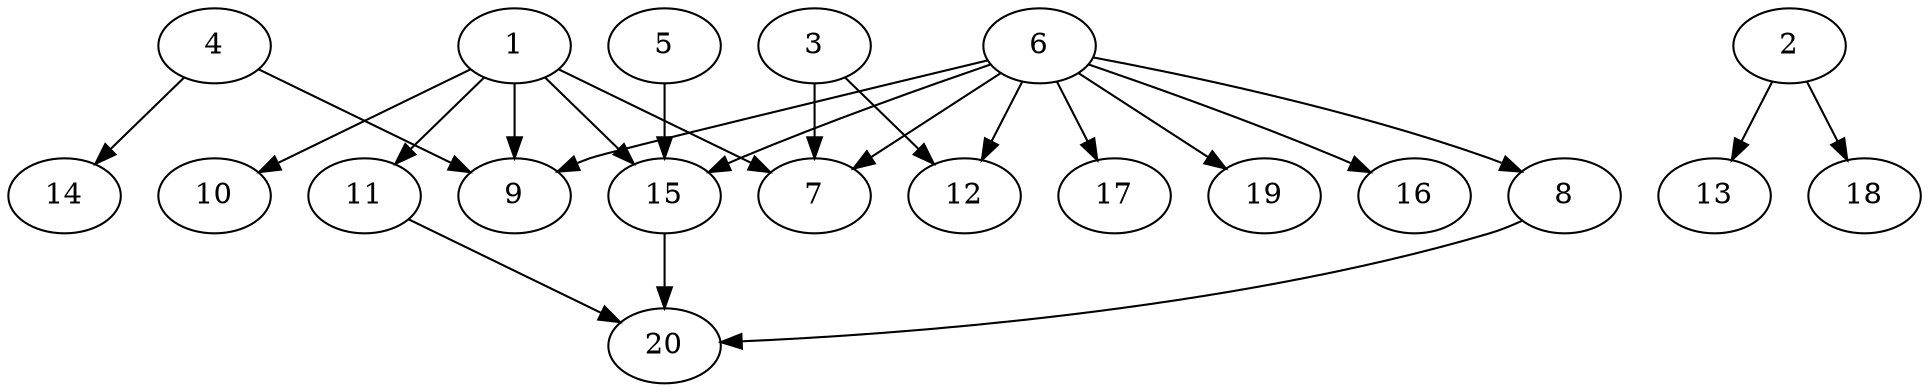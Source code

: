 // DAG automatically generated by daggen at Sat Jul 27 15:39:05 2019
// ./daggen --dot -n 20 --ccr 0.5 --fat 0.8 --regular 0.5 --density 0.4 --mindata 5242880 --maxdata 52428800 
digraph G {
  1 [size="22278144", alpha="0.16", expect_size="11139072"] 
  1 -> 7 [size ="11139072"]
  1 -> 9 [size ="11139072"]
  1 -> 10 [size ="11139072"]
  1 -> 11 [size ="11139072"]
  1 -> 15 [size ="11139072"]
  2 [size="77062144", alpha="0.09", expect_size="38531072"] 
  2 -> 13 [size ="38531072"]
  2 -> 18 [size ="38531072"]
  3 [size="82726912", alpha="0.12", expect_size="41363456"] 
  3 -> 7 [size ="41363456"]
  3 -> 12 [size ="41363456"]
  4 [size="72271872", alpha="0.18", expect_size="36135936"] 
  4 -> 9 [size ="36135936"]
  4 -> 14 [size ="36135936"]
  5 [size="82374656", alpha="0.09", expect_size="41187328"] 
  5 -> 15 [size ="41187328"]
  6 [size="49543168", alpha="0.07", expect_size="24771584"] 
  6 -> 7 [size ="24771584"]
  6 -> 8 [size ="24771584"]
  6 -> 9 [size ="24771584"]
  6 -> 12 [size ="24771584"]
  6 -> 15 [size ="24771584"]
  6 -> 16 [size ="24771584"]
  6 -> 17 [size ="24771584"]
  6 -> 19 [size ="24771584"]
  7 [size="59037696", alpha="0.17", expect_size="29518848"] 
  8 [size="76070912", alpha="0.07", expect_size="38035456"] 
  8 -> 20 [size ="38035456"]
  9 [size="46616576", alpha="0.18", expect_size="23308288"] 
  10 [size="12462080", alpha="0.14", expect_size="6231040"] 
  11 [size="21219328", alpha="0.11", expect_size="10609664"] 
  11 -> 20 [size ="10609664"]
  12 [size="95565824", alpha="0.16", expect_size="47782912"] 
  13 [size="41584640", alpha="0.06", expect_size="20792320"] 
  14 [size="96641024", alpha="0.11", expect_size="48320512"] 
  15 [size="88696832", alpha="0.20", expect_size="44348416"] 
  15 -> 20 [size ="44348416"]
  16 [size="37498880", alpha="0.19", expect_size="18749440"] 
  17 [size="72638464", alpha="0.16", expect_size="36319232"] 
  18 [size="57503744", alpha="0.10", expect_size="28751872"] 
  19 [size="89741312", alpha="0.04", expect_size="44870656"] 
  20 [size="81408000", alpha="0.19", expect_size="40704000"] 
}
